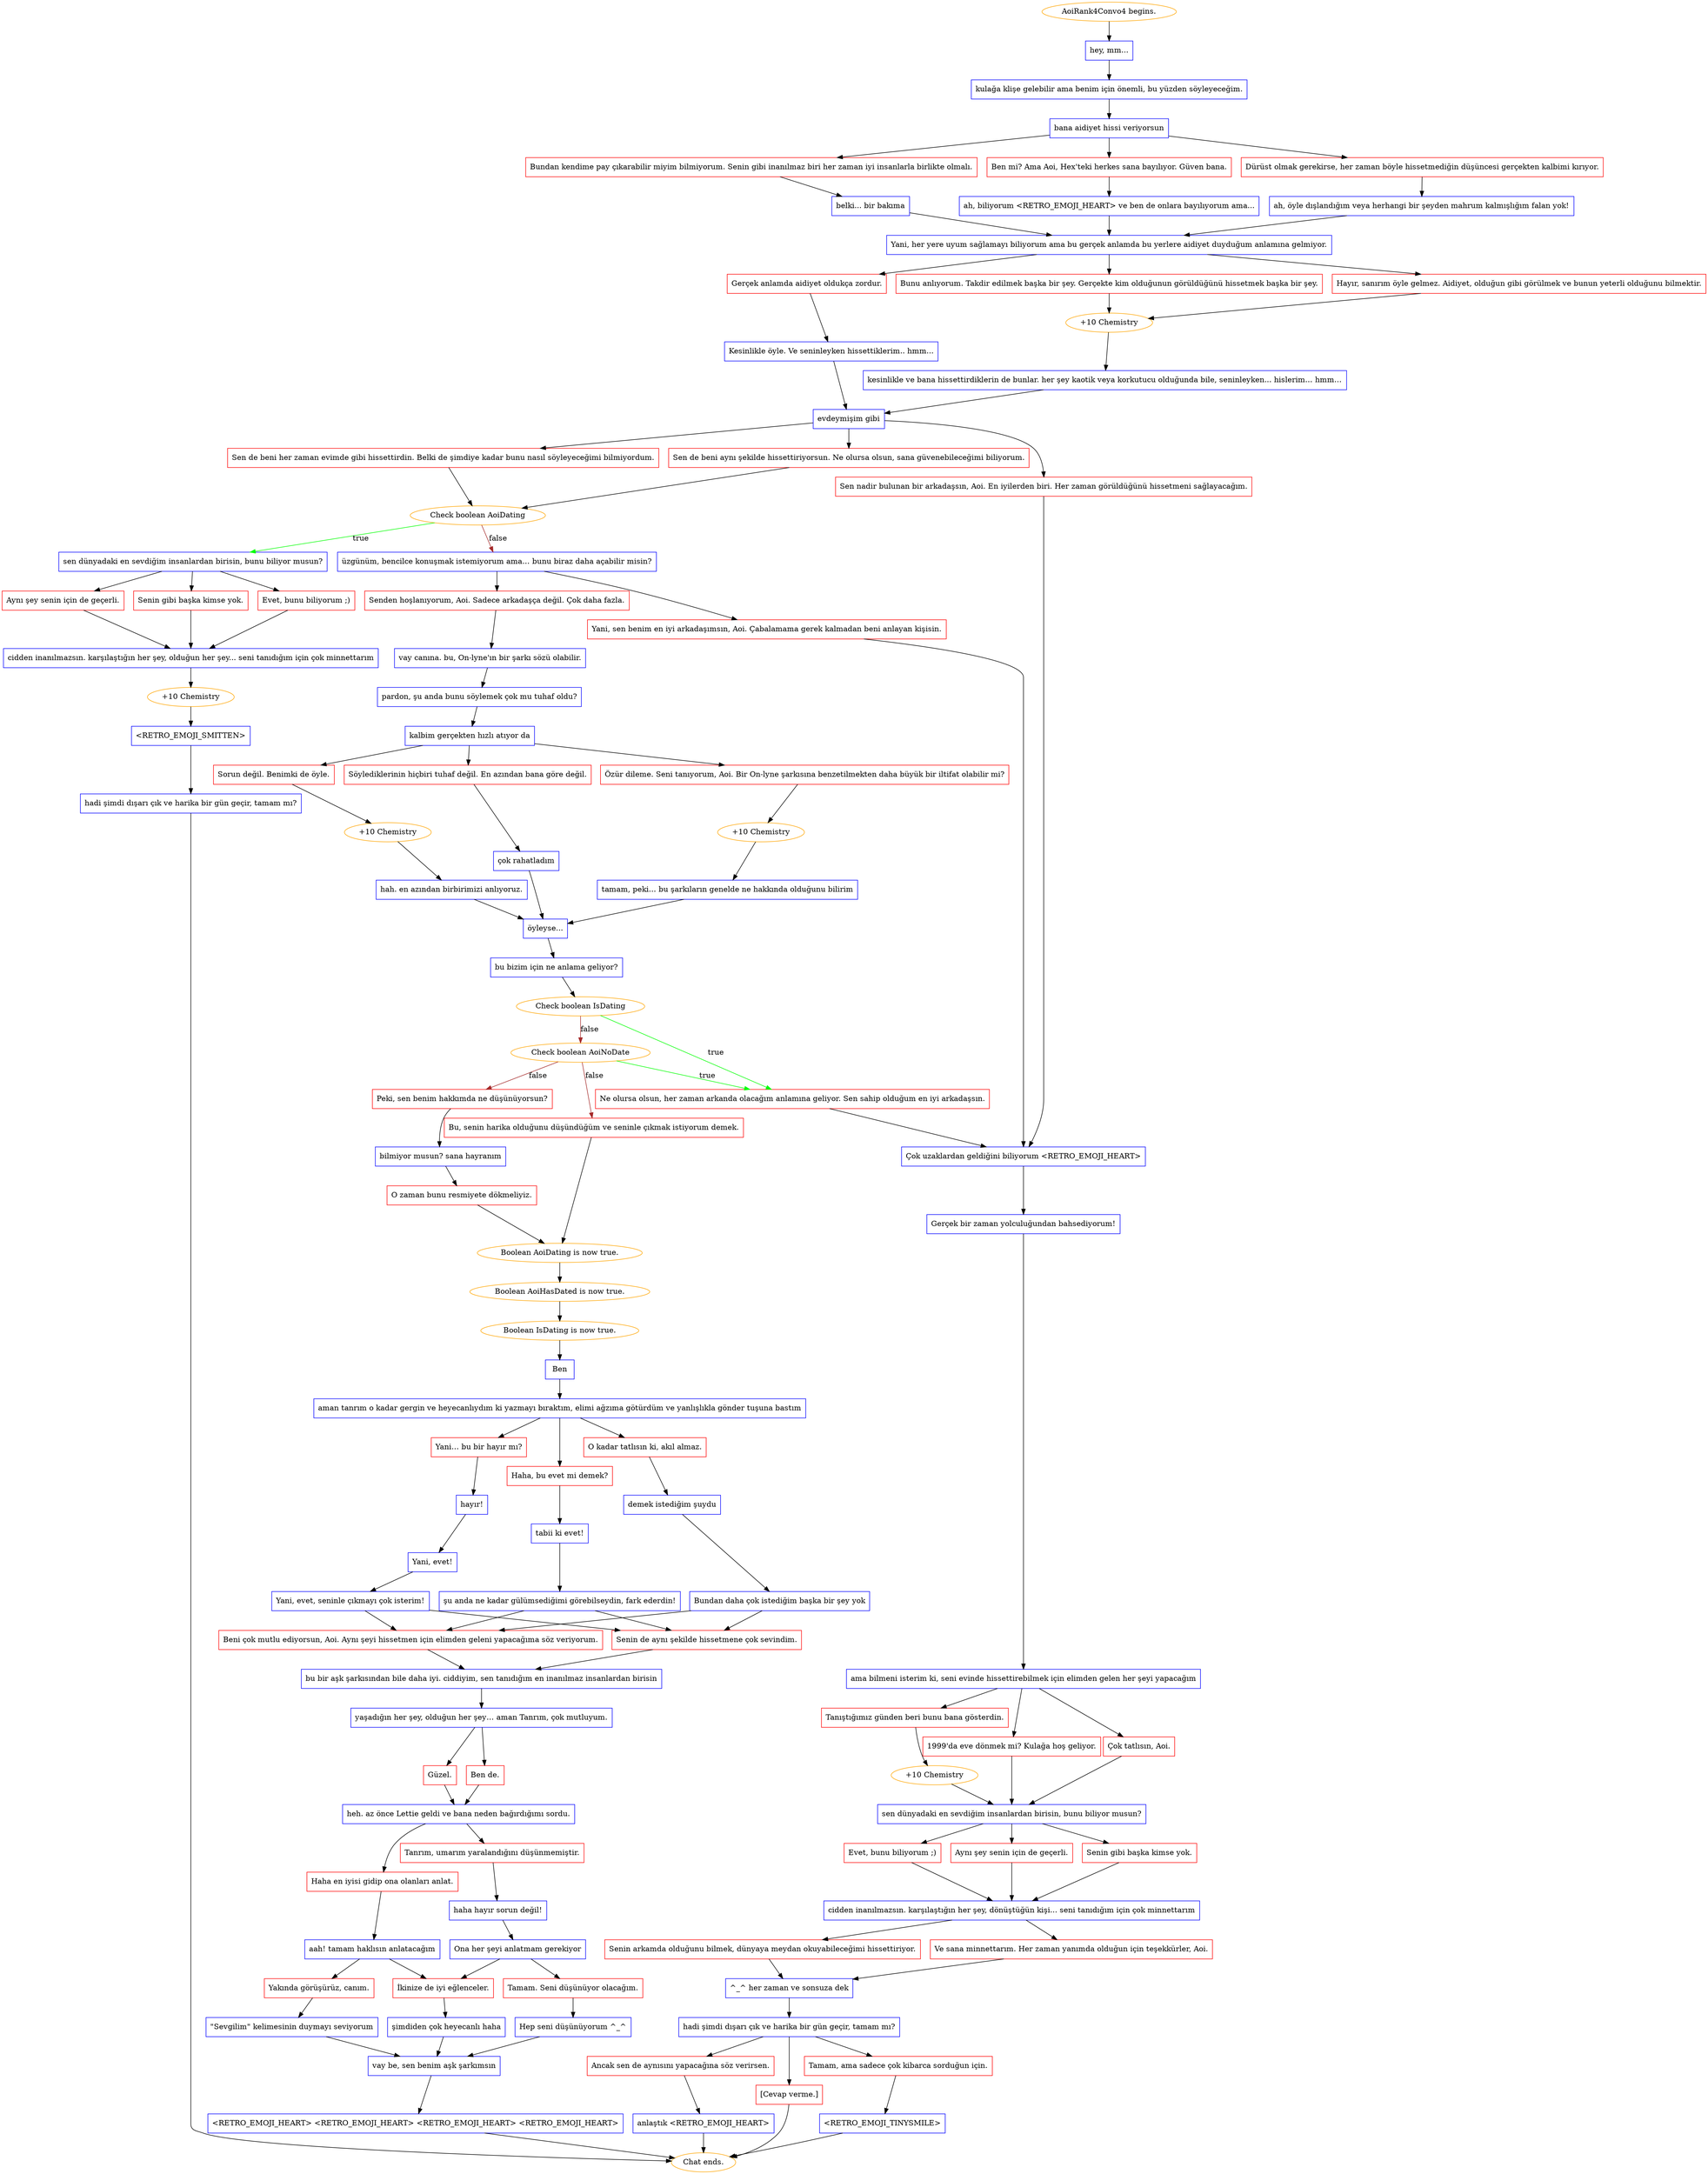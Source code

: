 digraph {
	"AoiRank4Convo4 begins." [color=orange];
		"AoiRank4Convo4 begins." -> j2036578544;
	j2036578544 [label="hey, mm...",shape=box,color=blue];
		j2036578544 -> j68259211;
	j68259211 [label="kulağa klişe gelebilir ama benim için önemli, bu yüzden söyleyeceğim.",shape=box,color=blue];
		j68259211 -> j3756550438;
	j3756550438 [label="bana aidiyet hissi veriyorsun",shape=box,color=blue];
		j3756550438 -> j176481962;
		j3756550438 -> j3040538471;
		j3756550438 -> j1054249693;
	j176481962 [label="Bundan kendime pay çıkarabilir miyim bilmiyorum. Senin gibi inanılmaz biri her zaman iyi insanlarla birlikte olmalı.",shape=box,color=red];
		j176481962 -> j226851707;
	j3040538471 [label="Ben mi? Ama Aoi, Hex'teki herkes sana bayılıyor. Güven bana.",shape=box,color=red];
		j3040538471 -> j2798973617;
	j1054249693 [label="Dürüst olmak gerekirse, her zaman böyle hissetmediğin düşüncesi gerçekten kalbimi kırıyor.",shape=box,color=red];
		j1054249693 -> j3544487545;
	j226851707 [label="belki... bir bakıma",shape=box,color=blue];
		j226851707 -> j4023926851;
	j2798973617 [label="ah, biliyorum <RETRO_EMOJI_HEART> ve ben de onlara bayılıyorum ama...",shape=box,color=blue];
		j2798973617 -> j4023926851;
	j3544487545 [label="ah, öyle dışlandığım veya herhangi bir şeyden mahrum kalmışlığım falan yok!",shape=box,color=blue];
		j3544487545 -> j4023926851;
	j4023926851 [label="Yani, her yere uyum sağlamayı biliyorum ama bu gerçek anlamda bu yerlere aidiyet duyduğum anlamına gelmiyor.",shape=box,color=blue];
		j4023926851 -> j1483520540;
		j4023926851 -> j1077932987;
		j4023926851 -> j1446749605;
	j1483520540 [label="Bunu anlıyorum. Takdir edilmek başka bir şey. Gerçekte kim olduğunun görüldüğünü hissetmek başka bir şey.",shape=box,color=red];
		j1483520540 -> j620944414;
	j1077932987 [label="Hayır, sanırım öyle gelmez. Aidiyet, olduğun gibi görülmek ve bunun yeterli olduğunu bilmektir.",shape=box,color=red];
		j1077932987 -> j620944414;
	j1446749605 [label="Gerçek anlamda aidiyet oldukça zordur.",shape=box,color=red];
		j1446749605 -> j1952226717;
	j620944414 [label="+10 Chemistry",color=orange];
		j620944414 -> j4279441914;
	j1952226717 [label="Kesinlikle öyle. Ve seninleyken hissettiklerim.. hmm...",shape=box,color=blue];
		j1952226717 -> j3414653385;
	j4279441914 [label="kesinlikle ve bana hissettirdiklerin de bunlar. her şey kaotik veya korkutucu olduğunda bile, seninleyken... hislerim… hmm…",shape=box,color=blue];
		j4279441914 -> j3414653385;
	j3414653385 [label="evdeymişim gibi",shape=box,color=blue];
		j3414653385 -> j3885034961;
		j3414653385 -> j2159071563;
		j3414653385 -> j525846436;
	j3885034961 [label="Sen de beni her zaman evimde gibi hissettirdin. Belki de şimdiye kadar bunu nasıl söyleyeceğimi bilmiyordum.",shape=box,color=red];
		j3885034961 -> j1284115511;
	j2159071563 [label="Sen de beni aynı şekilde hissettiriyorsun. Ne olursa olsun, sana güvenebileceğimi biliyorum.",shape=box,color=red];
		j2159071563 -> j1284115511;
	j525846436 [label="Sen nadir bulunan bir arkadaşsın, Aoi. En iyilerden biri. Her zaman görüldüğünü hissetmeni sağlayacağım.",shape=box,color=red];
		j525846436 -> j3620019498;
	j1284115511 [label="Check boolean AoiDating",color=orange];
		j1284115511 -> j4197194314 [label=true,color=green];
		j1284115511 -> j1005967559 [label=false,color=brown];
	j3620019498 [label="Çok uzaklardan geldiğini biliyorum <RETRO_EMOJI_HEART>",shape=box,color=blue];
		j3620019498 -> j1122719394;
	j4197194314 [label="sen dünyadaki en sevdiğim insanlardan birisin, bunu biliyor musun?",shape=box,color=blue];
		j4197194314 -> j2154648363;
		j4197194314 -> j2758995670;
		j4197194314 -> j3860795276;
	j1005967559 [label="üzgünüm, bencilce konuşmak istemiyorum ama… bunu biraz daha açabilir misin?",shape=box,color=blue];
		j1005967559 -> j836968653;
		j1005967559 -> j4170394086;
	j1122719394 [label="Gerçek bir zaman yolculuğundan bahsediyorum!",shape=box,color=blue];
		j1122719394 -> j1624291715;
	j2154648363 [label="Aynı şey senin için de geçerli.",shape=box,color=red];
		j2154648363 -> j2953545414;
	j2758995670 [label="Senin gibi başka kimse yok.",shape=box,color=red];
		j2758995670 -> j2953545414;
	j3860795276 [label="Evet, bunu biliyorum ;)",shape=box,color=red];
		j3860795276 -> j2953545414;
	j836968653 [label="Senden hoşlanıyorum, Aoi. Sadece arkadaşça değil. Çok daha fazla.",shape=box,color=red];
		j836968653 -> j2193798425;
	j4170394086 [label="Yani, sen benim en iyi arkadaşımsın, Aoi. Çabalamama gerek kalmadan beni anlayan kişisin.",shape=box,color=red];
		j4170394086 -> j3620019498;
	j1624291715 [label="ama bilmeni isterim ki, seni evinde hissettirebilmek için elimden gelen her şeyi yapacağım",shape=box,color=blue];
		j1624291715 -> j2941499688;
		j1624291715 -> j1147227942;
		j1624291715 -> j1177512399;
	j2953545414 [label="cidden inanılmazsın. karşılaştığın her şey, olduğun her şey... seni tanıdığım için çok minnettarım",shape=box,color=blue];
		j2953545414 -> j2496190108;
	j2193798425 [label="vay canına. bu, On-lyne'ın bir şarkı sözü olabilir.",shape=box,color=blue];
		j2193798425 -> j63701875;
	j2941499688 [label="Tanıştığımız günden beri bunu bana gösterdin.",shape=box,color=red];
		j2941499688 -> j2985214546;
	j1147227942 [label="1999'da eve dönmek mi? Kulağa hoş geliyor.",shape=box,color=red];
		j1147227942 -> j1853721176;
	j1177512399 [label="Çok tatlısın, Aoi.",shape=box,color=red];
		j1177512399 -> j1853721176;
	j2496190108 [label="+10 Chemistry",color=orange];
		j2496190108 -> j2580285916;
	j63701875 [label="pardon, şu anda bunu söylemek çok mu tuhaf oldu?",shape=box,color=blue];
		j63701875 -> j3214436448;
	j2985214546 [label="+10 Chemistry",color=orange];
		j2985214546 -> j1853721176;
	j1853721176 [label="sen dünyadaki en sevdiğim insanlardan birisin, bunu biliyor musun?",shape=box,color=blue];
		j1853721176 -> j3957748045;
		j1853721176 -> j4052800805;
		j1853721176 -> j2632257158;
	j2580285916 [label="<RETRO_EMOJI_SMITTEN>",shape=box,color=blue];
		j2580285916 -> j760770638;
	j3214436448 [label="kalbim gerçekten hızlı atıyor da",shape=box,color=blue];
		j3214436448 -> j2821499652;
		j3214436448 -> j1787626259;
		j3214436448 -> j2842756230;
	j3957748045 [label="Aynı şey senin için de geçerli.",shape=box,color=red];
		j3957748045 -> j2752923126;
	j4052800805 [label="Senin gibi başka kimse yok.",shape=box,color=red];
		j4052800805 -> j2752923126;
	j2632257158 [label="Evet, bunu biliyorum ;)",shape=box,color=red];
		j2632257158 -> j2752923126;
	j760770638 [label="hadi şimdi dışarı çık ve harika bir gün geçir, tamam mı?",shape=box,color=blue];
		j760770638 -> "Chat ends.";
	j2821499652 [label="Özür dileme. Seni tanıyorum, Aoi. Bir On-lyne şarkısına benzetilmekten daha büyük bir iltifat olabilir mi?",shape=box,color=red];
		j2821499652 -> j1451398690;
	j1787626259 [label="Sorun değil. Benimki de öyle.",shape=box,color=red];
		j1787626259 -> j64498459;
	j2842756230 [label="Söylediklerinin hiçbiri tuhaf değil. En azından bana göre değil.",shape=box,color=red];
		j2842756230 -> j3190390593;
	j2752923126 [label="cidden inanılmazsın. karşılaştığın her şey, dönüştüğün kişi... seni tanıdığım için çok minnettarım",shape=box,color=blue];
		j2752923126 -> j1084804757;
		j2752923126 -> j2482811572;
	"Chat ends." [color=orange];
	j1451398690 [label="+10 Chemistry",color=orange];
		j1451398690 -> j282585369;
	j64498459 [label="+10 Chemistry",color=orange];
		j64498459 -> j2392990077;
	j3190390593 [label="çok rahatladım",shape=box,color=blue];
		j3190390593 -> j2406466213;
	j1084804757 [label="Senin arkamda olduğunu bilmek, dünyaya meydan okuyabileceğimi hissettiriyor.",shape=box,color=red];
		j1084804757 -> j1722856915;
	j2482811572 [label="Ve sana minnettarım. Her zaman yanımda olduğun için teşekkürler, Aoi.",shape=box,color=red];
		j2482811572 -> j1722856915;
	j282585369 [label="tamam, peki… bu şarkıların genelde ne hakkında olduğunu bilirim",shape=box,color=blue];
		j282585369 -> j2406466213;
	j2392990077 [label="hah. en azından birbirimizi anlıyoruz.",shape=box,color=blue];
		j2392990077 -> j2406466213;
	j2406466213 [label="öyleyse...",shape=box,color=blue];
		j2406466213 -> j1054784511;
	j1722856915 [label="^_^ her zaman ve sonsuza dek",shape=box,color=blue];
		j1722856915 -> j2553163995;
	j1054784511 [label="bu bizim için ne anlama geliyor?",shape=box,color=blue];
		j1054784511 -> j1551207171;
	j2553163995 [label="hadi şimdi dışarı çık ve harika bir gün geçir, tamam mı?",shape=box,color=blue];
		j2553163995 -> j1880698460;
		j2553163995 -> j3122543086;
		j2553163995 -> j638777845;
	j1551207171 [label="Check boolean IsDating",color=orange];
		j1551207171 -> j855942763 [label=true,color=green];
		j1551207171 -> j4131435017 [label=false,color=brown];
	j1880698460 [label="Tamam, ama sadece çok kibarca sorduğun için.",shape=box,color=red];
		j1880698460 -> j1589091153;
	j3122543086 [label="Ancak sen de aynısını yapacağına söz verirsen.",shape=box,color=red];
		j3122543086 -> j3346359172;
	j638777845 [label="[Cevap verme.]",shape=box,color=red];
		j638777845 -> "Chat ends.";
	j855942763 [label="Ne olursa olsun, her zaman arkanda olacağım anlamına geliyor. Sen sahip olduğum en iyi arkadaşsın.",shape=box,color=red];
		j855942763 -> j3620019498;
	j4131435017 [label="Check boolean AoiNoDate",color=orange];
		j4131435017 -> j855942763 [label=true,color=green];
		j4131435017 -> j1168465680 [label=false,color=brown];
		j4131435017 -> j655261634 [label=false,color=brown];
	j1589091153 [label="<RETRO_EMOJI_TINYSMILE>",shape=box,color=blue];
		j1589091153 -> "Chat ends.";
	j3346359172 [label="anlaştık <RETRO_EMOJI_HEART>",shape=box,color=blue];
		j3346359172 -> "Chat ends.";
	j1168465680 [label="Bu, senin harika olduğunu düşündüğüm ve seninle çıkmak istiyorum demek.",shape=box,color=red];
		j1168465680 -> j149913241;
	j655261634 [label="Peki, sen benim hakkımda ne düşünüyorsun?",shape=box,color=red];
		j655261634 -> j2978066337;
	j149913241 [label="Boolean AoiDating is now true.",color=orange];
		j149913241 -> j778089432;
	j2978066337 [label="bilmiyor musun? sana hayranım",shape=box,color=blue];
		j2978066337 -> j526679561;
	j778089432 [label="Boolean AoiHasDated is now true.",color=orange];
		j778089432 -> j1714429524;
	j526679561 [label="O zaman bunu resmiyete dökmeliyiz.",shape=box,color=red];
		j526679561 -> j149913241;
	j1714429524 [label="Boolean IsDating is now true.",color=orange];
		j1714429524 -> j1840798066;
	j1840798066 [label="Ben",shape=box,color=blue];
		j1840798066 -> j3441506290;
	j3441506290 [label="aman tanrım o kadar gergin ve heyecanlıydım ki yazmayı bıraktım, elimi ağzıma götürdüm ve yanlışlıkla gönder tuşuna bastım",shape=box,color=blue];
		j3441506290 -> j1801194798;
		j3441506290 -> j3227282629;
		j3441506290 -> j1220543350;
	j1801194798 [label="Haha, bu evet mi demek?",shape=box,color=red];
		j1801194798 -> j570430196;
	j3227282629 [label="O kadar tatlısın ki, akıl almaz.",shape=box,color=red];
		j3227282629 -> j1038899920;
	j1220543350 [label="Yani… bu bir hayır mı?",shape=box,color=red];
		j1220543350 -> j973100466;
	j570430196 [label="tabii ki evet!",shape=box,color=blue];
		j570430196 -> j2903757513;
	j1038899920 [label="demek istediğim şuydu",shape=box,color=blue];
		j1038899920 -> j279480725;
	j973100466 [label="hayır!",shape=box,color=blue];
		j973100466 -> j2612301534;
	j2903757513 [label="şu anda ne kadar gülümsediğimi görebilseydin, fark ederdin!",shape=box,color=blue];
		j2903757513 -> j2800247787;
		j2903757513 -> j764027403;
	j279480725 [label="Bundan daha çok istediğim başka bir şey yok",shape=box,color=blue];
		j279480725 -> j2800247787;
		j279480725 -> j764027403;
	j2612301534 [label="Yani, evet!",shape=box,color=blue];
		j2612301534 -> j2602203795;
	j2800247787 [label="Senin de aynı şekilde hissetmene çok sevindim.",shape=box,color=red];
		j2800247787 -> j3738732763;
	j764027403 [label="Beni çok mutlu ediyorsun, Aoi. Aynı şeyi hissetmen için elimden geleni yapacağıma söz veriyorum.",shape=box,color=red];
		j764027403 -> j3738732763;
	j2602203795 [label="Yani, evet, seninle çıkmayı çok isterim!",shape=box,color=blue];
		j2602203795 -> j2800247787;
		j2602203795 -> j764027403;
	j3738732763 [label="bu bir aşk şarkısından bile daha iyi. ciddiyim, sen tanıdığım en inanılmaz insanlardan birisin",shape=box,color=blue];
		j3738732763 -> j194713197;
	j194713197 [label="yaşadığın her şey, olduğun her şey… aman Tanrım, çok mutluyum.",shape=box,color=blue];
		j194713197 -> j2961684093;
		j194713197 -> j539049706;
	j2961684093 [label="Güzel.",shape=box,color=red];
		j2961684093 -> j2863687638;
	j539049706 [label="Ben de.",shape=box,color=red];
		j539049706 -> j2863687638;
	j2863687638 [label="heh. az önce Lettie geldi ve bana neden bağırdığımı sordu.",shape=box,color=blue];
		j2863687638 -> j1611298428;
		j2863687638 -> j91479635;
	j1611298428 [label="Tanrım, umarım yaralandığını düşünmemiştir.",shape=box,color=red];
		j1611298428 -> j1936431620;
	j91479635 [label="Haha en iyisi gidip ona olanları anlat.",shape=box,color=red];
		j91479635 -> j377256399;
	j1936431620 [label="haha hayır sorun değil!",shape=box,color=blue];
		j1936431620 -> j3083298581;
	j377256399 [label="aah! tamam haklısın anlatacağım",shape=box,color=blue];
		j377256399 -> j128371928;
		j377256399 -> j942063785;
	j3083298581 [label="Ona her şeyi anlatmam gerekiyor",shape=box,color=blue];
		j3083298581 -> j128371928;
		j3083298581 -> j2752975905;
	j128371928 [label="İkinize de iyi eğlenceler.",shape=box,color=red];
		j128371928 -> j1351538515;
	j942063785 [label="Yakında görüşürüz, canım.",shape=box,color=red];
		j942063785 -> j3230622756;
	j2752975905 [label="Tamam. Seni düşünüyor olacağım.",shape=box,color=red];
		j2752975905 -> j4210623804;
	j1351538515 [label="şimdiden çok heyecanlı haha",shape=box,color=blue];
		j1351538515 -> j616286139;
	j3230622756 [label="\"Sevgilim\" kelimesinin duymayı seviyorum",shape=box,color=blue];
		j3230622756 -> j616286139;
	j4210623804 [label="Hep seni düşünüyorum ^_^",shape=box,color=blue];
		j4210623804 -> j616286139;
	j616286139 [label="vay be, sen benim aşk şarkımsın",shape=box,color=blue];
		j616286139 -> j3055390229;
	j3055390229 [label="<RETRO_EMOJI_HEART> <RETRO_EMOJI_HEART> <RETRO_EMOJI_HEART> <RETRO_EMOJI_HEART>",shape=box,color=blue];
		j3055390229 -> "Chat ends.";
}